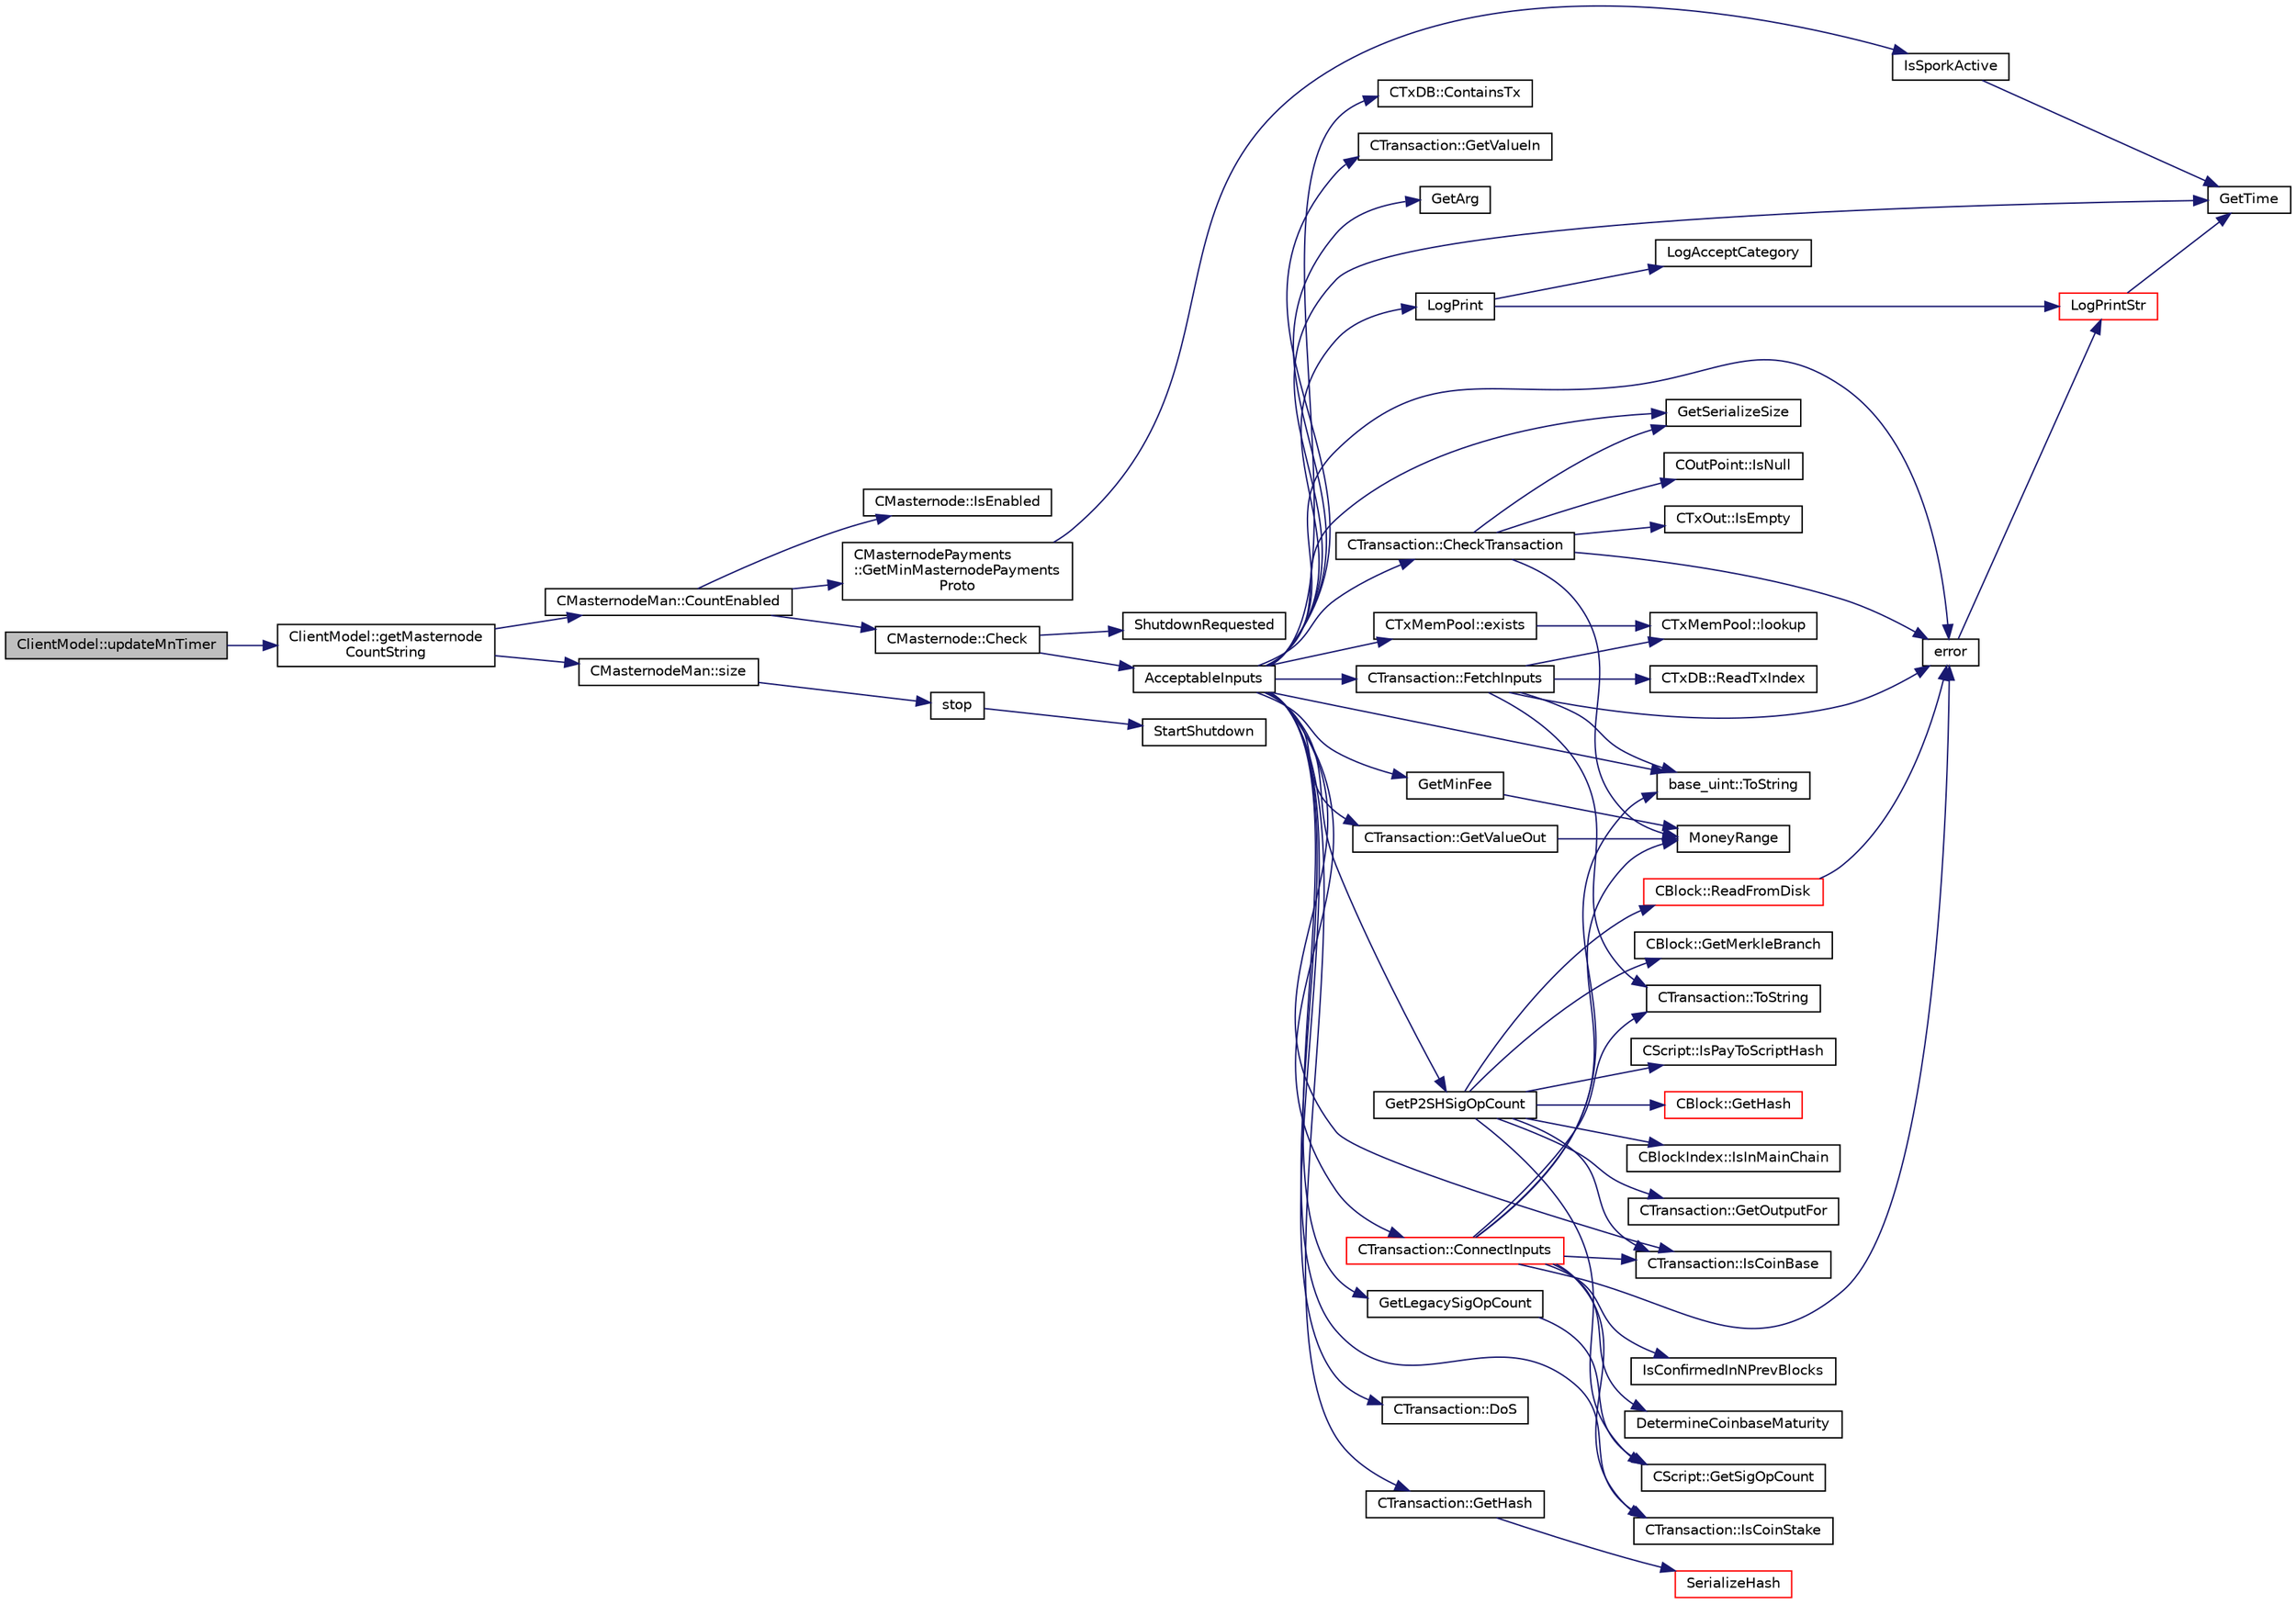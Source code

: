 digraph "ClientModel::updateMnTimer"
{
  edge [fontname="Helvetica",fontsize="10",labelfontname="Helvetica",labelfontsize="10"];
  node [fontname="Helvetica",fontsize="10",shape=record];
  rankdir="LR";
  Node479 [label="ClientModel::updateMnTimer",height=0.2,width=0.4,color="black", fillcolor="grey75", style="filled", fontcolor="black"];
  Node479 -> Node480 [color="midnightblue",fontsize="10",style="solid",fontname="Helvetica"];
  Node480 [label="ClientModel::getMasternode\lCountString",height=0.2,width=0.4,color="black", fillcolor="white", style="filled",URL="$df/d25/class_client_model.html#ab8dae86e417c050723fee66420a333ed"];
  Node480 -> Node481 [color="midnightblue",fontsize="10",style="solid",fontname="Helvetica"];
  Node481 [label="CMasternodeMan::CountEnabled",height=0.2,width=0.4,color="black", fillcolor="white", style="filled",URL="$dc/d6b/class_c_masternode_man.html#ae495279a035d7d259375ae95cbde28f4"];
  Node481 -> Node482 [color="midnightblue",fontsize="10",style="solid",fontname="Helvetica"];
  Node482 [label="CMasternodePayments\l::GetMinMasternodePayments\lProto",height=0.2,width=0.4,color="black", fillcolor="white", style="filled",URL="$dc/d9a/class_c_masternode_payments.html#adb98cc9f21cf8746c0b6ac3131b85dfb"];
  Node482 -> Node483 [color="midnightblue",fontsize="10",style="solid",fontname="Helvetica"];
  Node483 [label="IsSporkActive",height=0.2,width=0.4,color="black", fillcolor="white", style="filled",URL="$df/d0d/spork_8cpp.html#a3305663176e21e81c80dc951a7f8ea5e"];
  Node483 -> Node484 [color="midnightblue",fontsize="10",style="solid",fontname="Helvetica"];
  Node484 [label="GetTime",height=0.2,width=0.4,color="black", fillcolor="white", style="filled",URL="$df/d2d/util_8cpp.html#a46fac5fba8ba905b5f9acb364f5d8c6f"];
  Node481 -> Node485 [color="midnightblue",fontsize="10",style="solid",fontname="Helvetica"];
  Node485 [label="CMasternode::Check",height=0.2,width=0.4,color="black", fillcolor="white", style="filled",URL="$d6/dac/class_c_masternode.html#a6c5f883b797298678c1cf814faab09a5"];
  Node485 -> Node486 [color="midnightblue",fontsize="10",style="solid",fontname="Helvetica"];
  Node486 [label="ShutdownRequested",height=0.2,width=0.4,color="black", fillcolor="white", style="filled",URL="$d0/dc9/init_8cpp.html#a6f201ca9fe6b594f1985c12b4482ea5a"];
  Node485 -> Node487 [color="midnightblue",fontsize="10",style="solid",fontname="Helvetica"];
  Node487 [label="AcceptableInputs",height=0.2,width=0.4,color="black", fillcolor="white", style="filled",URL="$df/d0a/main_8cpp.html#a05dc3f6629734b6d3a233a00e0333aac"];
  Node487 -> Node488 [color="midnightblue",fontsize="10",style="solid",fontname="Helvetica"];
  Node488 [label="CTransaction::CheckTransaction",height=0.2,width=0.4,color="black", fillcolor="white", style="filled",URL="$df/d43/class_c_transaction.html#a2104329681e2749baeeaaf47c0af482d"];
  Node488 -> Node489 [color="midnightblue",fontsize="10",style="solid",fontname="Helvetica"];
  Node489 [label="error",height=0.2,width=0.4,color="black", fillcolor="white", style="filled",URL="$d8/d3c/util_8h.html#af8985880cf4ef26df0a5aa2ffcb76662"];
  Node489 -> Node490 [color="midnightblue",fontsize="10",style="solid",fontname="Helvetica"];
  Node490 [label="LogPrintStr",height=0.2,width=0.4,color="red", fillcolor="white", style="filled",URL="$d8/d3c/util_8h.html#afd4c3002b2797c0560adddb6af3ca1da"];
  Node490 -> Node484 [color="midnightblue",fontsize="10",style="solid",fontname="Helvetica"];
  Node488 -> Node498 [color="midnightblue",fontsize="10",style="solid",fontname="Helvetica"];
  Node498 [label="GetSerializeSize",height=0.2,width=0.4,color="black", fillcolor="white", style="filled",URL="$df/d9d/serialize_8h.html#a48239e478ae730373d1984fe304ca025"];
  Node488 -> Node499 [color="midnightblue",fontsize="10",style="solid",fontname="Helvetica"];
  Node499 [label="CTxOut::IsEmpty",height=0.2,width=0.4,color="black", fillcolor="white", style="filled",URL="$d2/db7/class_c_tx_out.html#ae5eab8e2d01f678135b8891645db6b78"];
  Node488 -> Node500 [color="midnightblue",fontsize="10",style="solid",fontname="Helvetica"];
  Node500 [label="MoneyRange",height=0.2,width=0.4,color="black", fillcolor="white", style="filled",URL="$dd/d2f/amount_8h.html#a12db56a9a1c931941f0943ecbb278aae"];
  Node488 -> Node501 [color="midnightblue",fontsize="10",style="solid",fontname="Helvetica"];
  Node501 [label="COutPoint::IsNull",height=0.2,width=0.4,color="black", fillcolor="white", style="filled",URL="$d5/d05/class_c_out_point.html#ae1516581fa2234556761f04af3a207a6"];
  Node487 -> Node489 [color="midnightblue",fontsize="10",style="solid",fontname="Helvetica"];
  Node487 -> Node502 [color="midnightblue",fontsize="10",style="solid",fontname="Helvetica"];
  Node502 [label="CTransaction::IsCoinBase",height=0.2,width=0.4,color="black", fillcolor="white", style="filled",URL="$df/d43/class_c_transaction.html#a96256e8ac1bf79ad9c057e48c41132dd"];
  Node487 -> Node503 [color="midnightblue",fontsize="10",style="solid",fontname="Helvetica"];
  Node503 [label="CTransaction::DoS",height=0.2,width=0.4,color="black", fillcolor="white", style="filled",URL="$df/d43/class_c_transaction.html#ae5f57b4b90e5a179bb359bdf72fba753"];
  Node487 -> Node504 [color="midnightblue",fontsize="10",style="solid",fontname="Helvetica"];
  Node504 [label="CTransaction::IsCoinStake",height=0.2,width=0.4,color="black", fillcolor="white", style="filled",URL="$df/d43/class_c_transaction.html#ace4278a41a296d40dcf5fb2b9cf007ec"];
  Node487 -> Node505 [color="midnightblue",fontsize="10",style="solid",fontname="Helvetica"];
  Node505 [label="CTransaction::GetHash",height=0.2,width=0.4,color="black", fillcolor="white", style="filled",URL="$df/d43/class_c_transaction.html#a0b46d80e82ca324e82c2ce3fc1492bfa"];
  Node505 -> Node506 [color="midnightblue",fontsize="10",style="solid",fontname="Helvetica"];
  Node506 [label="SerializeHash",height=0.2,width=0.4,color="red", fillcolor="white", style="filled",URL="$db/dfb/hash_8h.html#a6de694e43f17c62025c6883965b65e63"];
  Node487 -> Node508 [color="midnightblue",fontsize="10",style="solid",fontname="Helvetica"];
  Node508 [label="CTxMemPool::exists",height=0.2,width=0.4,color="black", fillcolor="white", style="filled",URL="$db/d98/class_c_tx_mem_pool.html#a8b7a13b5289ab839d4460f41a7da9789"];
  Node508 -> Node509 [color="midnightblue",fontsize="10",style="solid",fontname="Helvetica"];
  Node509 [label="CTxMemPool::lookup",height=0.2,width=0.4,color="black", fillcolor="white", style="filled",URL="$db/d98/class_c_tx_mem_pool.html#ad6d9966cdeb4b6586f7186e709b4e77e"];
  Node487 -> Node510 [color="midnightblue",fontsize="10",style="solid",fontname="Helvetica"];
  Node510 [label="CTxDB::ContainsTx",height=0.2,width=0.4,color="black", fillcolor="white", style="filled",URL="$d9/d8d/class_c_tx_d_b.html#a09b87317101ed16b6ad99794279f4c2d"];
  Node487 -> Node511 [color="midnightblue",fontsize="10",style="solid",fontname="Helvetica"];
  Node511 [label="CTransaction::FetchInputs",height=0.2,width=0.4,color="black", fillcolor="white", style="filled",URL="$df/d43/class_c_transaction.html#a5a4967303d3b588a120687f3ed1f4b0a",tooltip="Fetch from memory and/or disk. "];
  Node511 -> Node512 [color="midnightblue",fontsize="10",style="solid",fontname="Helvetica"];
  Node512 [label="CTxDB::ReadTxIndex",height=0.2,width=0.4,color="black", fillcolor="white", style="filled",URL="$d9/d8d/class_c_tx_d_b.html#a8a138e5dcc3ef98991abaa16eaa8ddeb"];
  Node511 -> Node489 [color="midnightblue",fontsize="10",style="solid",fontname="Helvetica"];
  Node511 -> Node513 [color="midnightblue",fontsize="10",style="solid",fontname="Helvetica"];
  Node513 [label="base_uint::ToString",height=0.2,width=0.4,color="black", fillcolor="white", style="filled",URL="$da/df7/classbase__uint.html#acccba4d9d51a0c36261718ca0cbb293b"];
  Node511 -> Node509 [color="midnightblue",fontsize="10",style="solid",fontname="Helvetica"];
  Node511 -> Node514 [color="midnightblue",fontsize="10",style="solid",fontname="Helvetica"];
  Node514 [label="CTransaction::ToString",height=0.2,width=0.4,color="black", fillcolor="white", style="filled",URL="$df/d43/class_c_transaction.html#a80370923c3ac828de68919295d5d0659"];
  Node487 -> Node513 [color="midnightblue",fontsize="10",style="solid",fontname="Helvetica"];
  Node487 -> Node515 [color="midnightblue",fontsize="10",style="solid",fontname="Helvetica"];
  Node515 [label="GetLegacySigOpCount",height=0.2,width=0.4,color="black", fillcolor="white", style="filled",URL="$df/d0a/main_8cpp.html#ad2eaf4f8542c12ea9ee1183609cc6d1a",tooltip="Count ECDSA signature operations the old-fashioned (pre-0.6) way. "];
  Node515 -> Node516 [color="midnightblue",fontsize="10",style="solid",fontname="Helvetica"];
  Node516 [label="CScript::GetSigOpCount",height=0.2,width=0.4,color="black", fillcolor="white", style="filled",URL="$d9/d4b/class_c_script.html#a957f92ddf3efcd76b66e514c05f27dde"];
  Node487 -> Node517 [color="midnightblue",fontsize="10",style="solid",fontname="Helvetica"];
  Node517 [label="GetP2SHSigOpCount",height=0.2,width=0.4,color="black", fillcolor="white", style="filled",URL="$df/d0a/main_8cpp.html#a519cfd439598a8bf64fe5503aa74cfcb",tooltip="Count ECDSA signature operations in pay-to-script-hash inputs. "];
  Node517 -> Node502 [color="midnightblue",fontsize="10",style="solid",fontname="Helvetica"];
  Node517 -> Node518 [color="midnightblue",fontsize="10",style="solid",fontname="Helvetica"];
  Node518 [label="CTransaction::GetOutputFor",height=0.2,width=0.4,color="black", fillcolor="white", style="filled",URL="$df/d43/class_c_transaction.html#a6b7535cbc89183563196d24c3b1d53cd"];
  Node517 -> Node519 [color="midnightblue",fontsize="10",style="solid",fontname="Helvetica"];
  Node519 [label="CScript::IsPayToScriptHash",height=0.2,width=0.4,color="black", fillcolor="white", style="filled",URL="$d9/d4b/class_c_script.html#a0c3729c606d318923dc06f95d85a0971"];
  Node517 -> Node516 [color="midnightblue",fontsize="10",style="solid",fontname="Helvetica"];
  Node517 -> Node520 [color="midnightblue",fontsize="10",style="solid",fontname="Helvetica"];
  Node520 [label="CBlock::ReadFromDisk",height=0.2,width=0.4,color="red", fillcolor="white", style="filled",URL="$d3/d51/class_c_block.html#a77a1b1e9902e1e557d762f5a5f325cd8"];
  Node520 -> Node489 [color="midnightblue",fontsize="10",style="solid",fontname="Helvetica"];
  Node517 -> Node526 [color="midnightblue",fontsize="10",style="solid",fontname="Helvetica"];
  Node526 [label="CBlock::GetHash",height=0.2,width=0.4,color="red", fillcolor="white", style="filled",URL="$d3/d51/class_c_block.html#a681acf1fa72ec2ed6c83ea5afc14e0f3"];
  Node517 -> Node529 [color="midnightblue",fontsize="10",style="solid",fontname="Helvetica"];
  Node529 [label="CBlock::GetMerkleBranch",height=0.2,width=0.4,color="black", fillcolor="white", style="filled",URL="$d3/d51/class_c_block.html#a7a3b82a1d7c641b20f4546f90533bca8"];
  Node517 -> Node530 [color="midnightblue",fontsize="10",style="solid",fontname="Helvetica"];
  Node530 [label="CBlockIndex::IsInMainChain",height=0.2,width=0.4,color="black", fillcolor="white", style="filled",URL="$d3/dbd/class_c_block_index.html#af4f055accf83016b226fd969e4de8fd7"];
  Node487 -> Node531 [color="midnightblue",fontsize="10",style="solid",fontname="Helvetica"];
  Node531 [label="CTransaction::GetValueIn",height=0.2,width=0.4,color="black", fillcolor="white", style="filled",URL="$df/d43/class_c_transaction.html#a50051cce0d44bc4ea2018625101dc1b6",tooltip="Amount of ions coming in to this transaction Note that lightweight clients may not know anything besi..."];
  Node487 -> Node532 [color="midnightblue",fontsize="10",style="solid",fontname="Helvetica"];
  Node532 [label="CTransaction::GetValueOut",height=0.2,width=0.4,color="black", fillcolor="white", style="filled",URL="$df/d43/class_c_transaction.html#a9ce7d94c68adb37627d82669b83a7c59",tooltip="Amount of ions spent by this transaction. "];
  Node532 -> Node500 [color="midnightblue",fontsize="10",style="solid",fontname="Helvetica"];
  Node487 -> Node498 [color="midnightblue",fontsize="10",style="solid",fontname="Helvetica"];
  Node487 -> Node533 [color="midnightblue",fontsize="10",style="solid",fontname="Helvetica"];
  Node533 [label="GetMinFee",height=0.2,width=0.4,color="black", fillcolor="white", style="filled",URL="$df/d0a/main_8cpp.html#a95215e52b78d3270b416dc7b83a306fe"];
  Node533 -> Node500 [color="midnightblue",fontsize="10",style="solid",fontname="Helvetica"];
  Node487 -> Node484 [color="midnightblue",fontsize="10",style="solid",fontname="Helvetica"];
  Node487 -> Node534 [color="midnightblue",fontsize="10",style="solid",fontname="Helvetica"];
  Node534 [label="GetArg",height=0.2,width=0.4,color="black", fillcolor="white", style="filled",URL="$df/d2d/util_8cpp.html#a24f685720bf40370e5bd2a192ad50cd8",tooltip="Return string argument or default value. "];
  Node487 -> Node535 [color="midnightblue",fontsize="10",style="solid",fontname="Helvetica"];
  Node535 [label="LogPrint",height=0.2,width=0.4,color="black", fillcolor="white", style="filled",URL="$d8/d3c/util_8h.html#aab1f837a2366f424bdc996fdf6352171"];
  Node535 -> Node536 [color="midnightblue",fontsize="10",style="solid",fontname="Helvetica"];
  Node536 [label="LogAcceptCategory",height=0.2,width=0.4,color="black", fillcolor="white", style="filled",URL="$d8/d3c/util_8h.html#a343d2a13efe00125f78d25dafb0a8d98"];
  Node535 -> Node490 [color="midnightblue",fontsize="10",style="solid",fontname="Helvetica"];
  Node487 -> Node537 [color="midnightblue",fontsize="10",style="solid",fontname="Helvetica"];
  Node537 [label="CTransaction::ConnectInputs",height=0.2,width=0.4,color="red", fillcolor="white", style="filled",URL="$df/d43/class_c_transaction.html#aaab6c4ba493c918e29fd383043dcaae7",tooltip="Sanity check previous transactions, then, if all checks succeed, mark them as spent by this transacti..."];
  Node537 -> Node489 [color="midnightblue",fontsize="10",style="solid",fontname="Helvetica"];
  Node537 -> Node513 [color="midnightblue",fontsize="10",style="solid",fontname="Helvetica"];
  Node537 -> Node514 [color="midnightblue",fontsize="10",style="solid",fontname="Helvetica"];
  Node537 -> Node502 [color="midnightblue",fontsize="10",style="solid",fontname="Helvetica"];
  Node537 -> Node504 [color="midnightblue",fontsize="10",style="solid",fontname="Helvetica"];
  Node537 -> Node538 [color="midnightblue",fontsize="10",style="solid",fontname="Helvetica"];
  Node538 [label="IsConfirmedInNPrevBlocks",height=0.2,width=0.4,color="black", fillcolor="white", style="filled",URL="$df/d0a/main_8cpp.html#a22e712bbf635a69ba8dd7ae004d2697b"];
  Node537 -> Node539 [color="midnightblue",fontsize="10",style="solid",fontname="Helvetica"];
  Node539 [label="DetermineCoinbaseMaturity",height=0.2,width=0.4,color="black", fillcolor="white", style="filled",URL="$d1/d08/proofs_8cpp.html#a97478c8207cae73889a6b1fbbc3c67e3",tooltip="Determine Coinbase Maturity (generally not a good idea - done so to increase speed) ..."];
  Node537 -> Node500 [color="midnightblue",fontsize="10",style="solid",fontname="Helvetica"];
  Node481 -> Node602 [color="midnightblue",fontsize="10",style="solid",fontname="Helvetica"];
  Node602 [label="CMasternode::IsEnabled",height=0.2,width=0.4,color="black", fillcolor="white", style="filled",URL="$d6/dac/class_c_masternode.html#a08782379f6ba10e9087b39f0cef19bce"];
  Node480 -> Node603 [color="midnightblue",fontsize="10",style="solid",fontname="Helvetica"];
  Node603 [label="CMasternodeMan::size",height=0.2,width=0.4,color="black", fillcolor="white", style="filled",URL="$dc/d6b/class_c_masternode_man.html#a794ebfab7b09b51619a14d07306d817e"];
  Node603 -> Node604 [color="midnightblue",fontsize="10",style="solid",fontname="Helvetica"];
  Node604 [label="stop",height=0.2,width=0.4,color="black", fillcolor="white", style="filled",URL="$d6/d76/rpcserver_8cpp.html#a7ed4eb27f00f40cee8c15108916e8d71"];
  Node604 -> Node605 [color="midnightblue",fontsize="10",style="solid",fontname="Helvetica"];
  Node605 [label="StartShutdown",height=0.2,width=0.4,color="black", fillcolor="white", style="filled",URL="$d0/dc9/init_8cpp.html#ac7140c7327b1e6a8d46470b1cd0e8e1b"];
}
